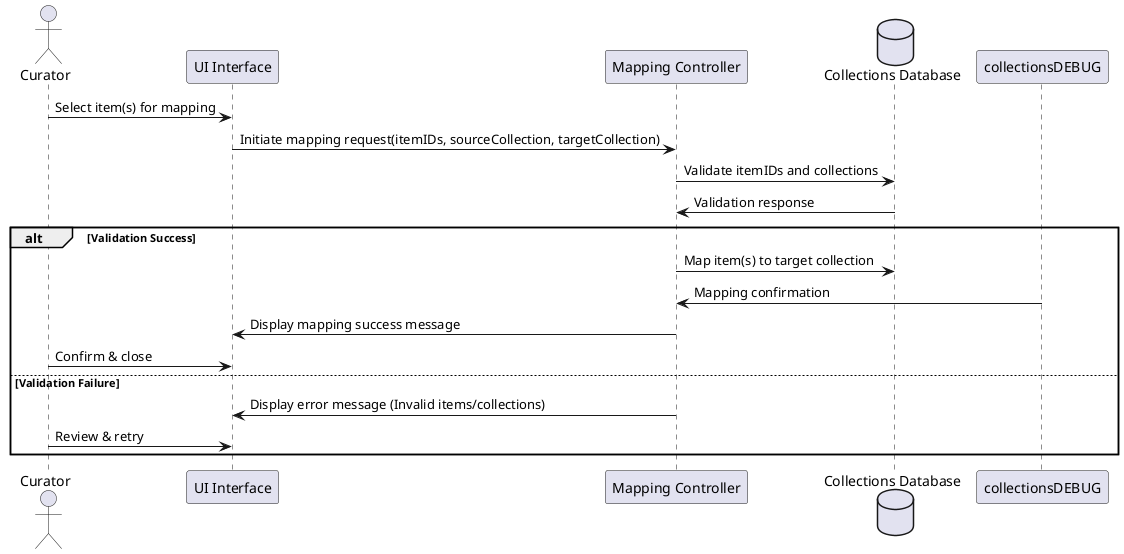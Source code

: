 @startuml
actor Curator as curator
participant "UI Interface" as UI
participant "Mapping Controller" as mappingController
database "Collections Database" as collectionsDB

curator -> UI : Select item(s) for mapping
UI -> mappingController : Initiate mapping request(itemIDs, sourceCollection, targetCollection)
mappingController -> collectionsDB : Validate itemIDs and collections
collectionsDB -> mappingController : Validation response
alt Validation Success
    mappingController -> collectionsDB : Map item(s) to target collection
    collectionsDEBUG -> mappingController : Mapping confirmation
    mappingController -> UI : Display mapping success message
    curator -> UI : Confirm & close
else Validation Failure
    mappingController -> UI : Display error message (Invalid items/collections)
    curator -> UI : Review & retry
end
@enduml
